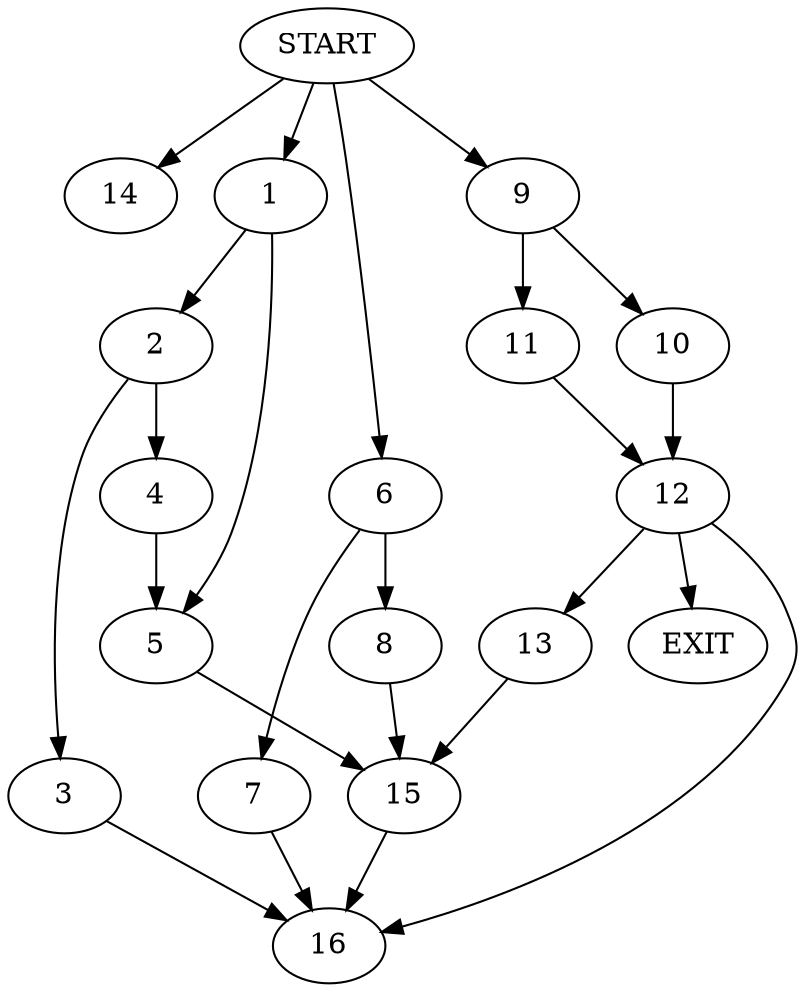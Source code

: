 digraph { 
0 [label="START"];
1;
2;
3;
4;
5;
6;
7;
8;
9;
10;
11;
12;
13;
14;
15;
16;
17[label="EXIT"];
0 -> 14;
0 -> 1;
0:s2 -> 6;
0:s3 -> 9;
1 -> 2;
1 -> 5;
2 -> 3;
2 -> 4;
3 -> 16;
4 -> 5;
5 -> 15;
6 -> 8;
6 -> 7;
7 -> 16;
8 -> 15;
9 -> 11;
9 -> 10;
10 -> 12;
11 -> 12;
12 -> 17;
12 -> 13;
12:s2 -> 16;
13 -> 15;
15 -> 16;
}